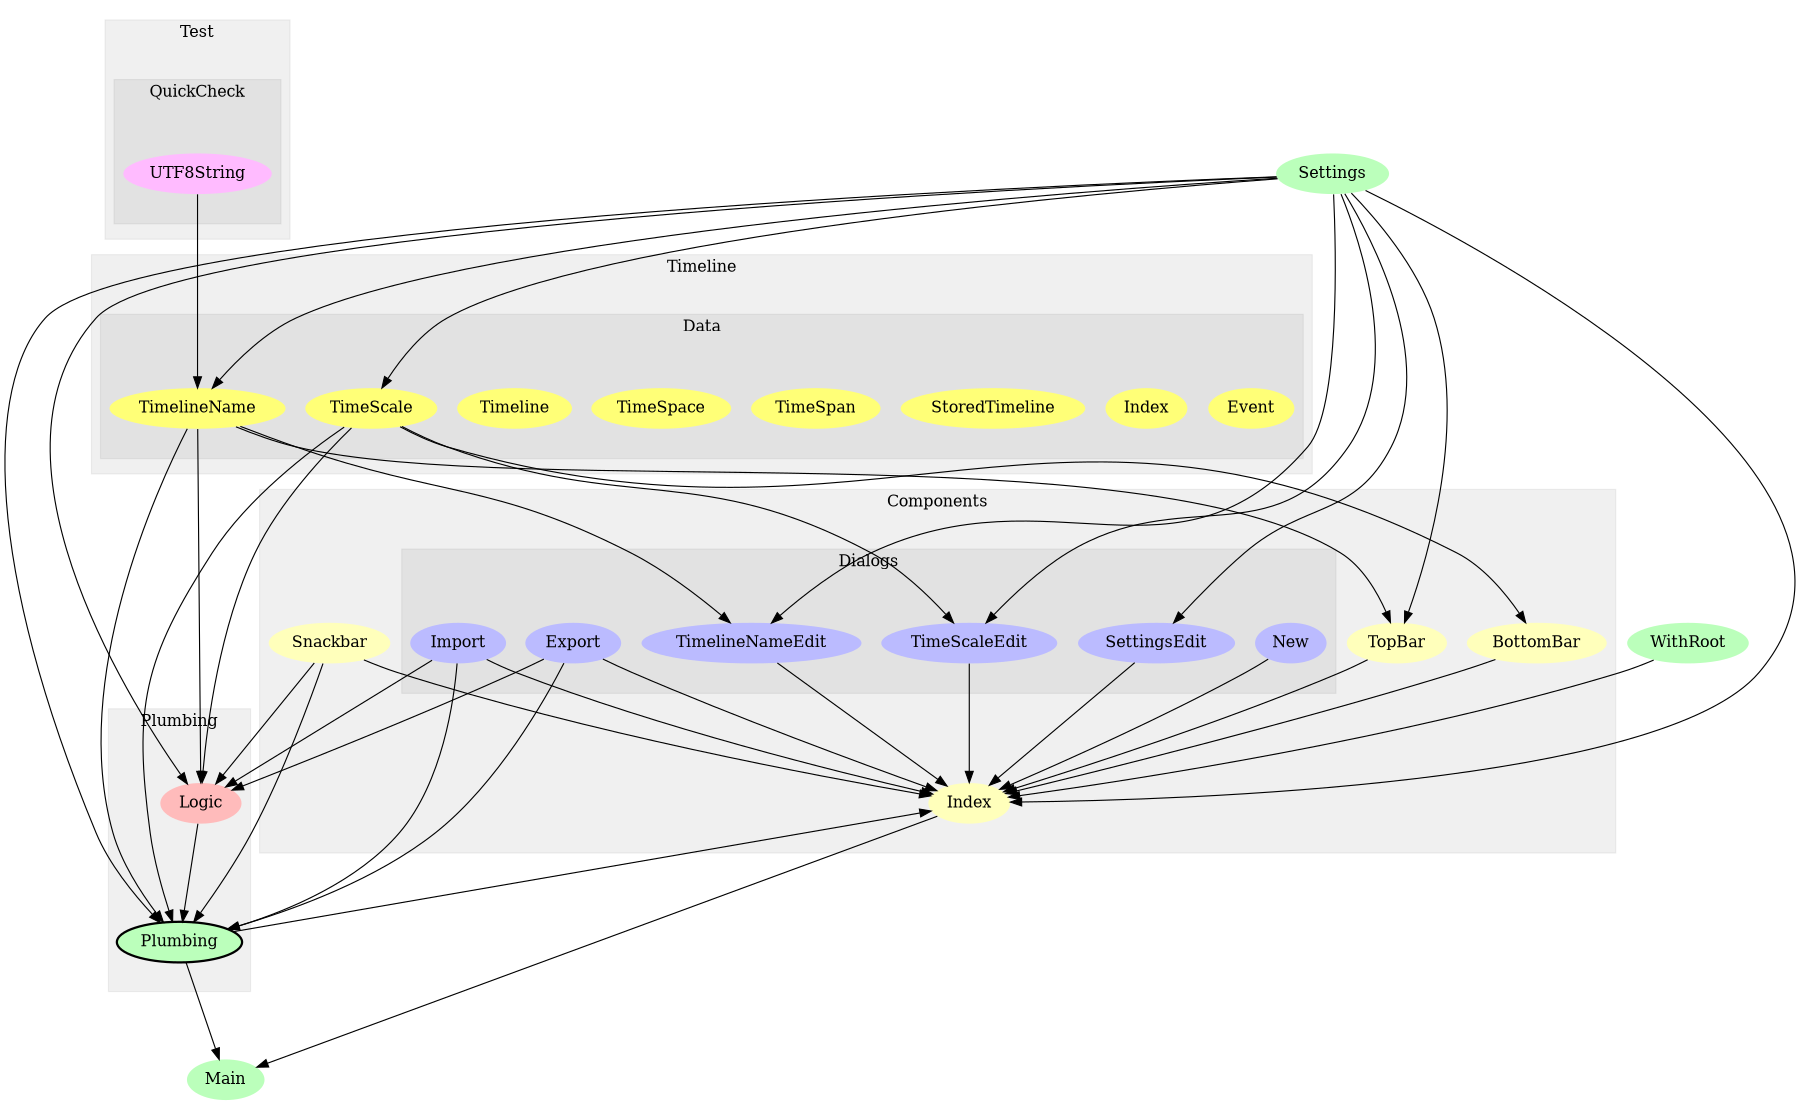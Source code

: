 digraph Modules {
size="12,8";
ratio="fill";
u1[label="WithRoot",style="filled",fillcolor="#bbffbb",penwidth="0"];
u2[label="Main",style="filled",fillcolor="#bbffbb",penwidth="0"];
u14[label="Settings",style="filled",fillcolor="#bbffbb",penwidth="0"];
subgraph cluster_0 {
label="Components";
color="#0000000F";
style="filled";
u4[label="Index",style="filled",fillcolor="#ffffbb",penwidth="0"];
u5[label="TopBar",style="filled",fillcolor="#ffffbb",penwidth="0"];
u12[label="Snackbar",style="filled",fillcolor="#ffffbb",penwidth="0"];
u13[label="BottomBar",style="filled",fillcolor="#ffffbb",penwidth="0"];
subgraph cluster_1 {
label="Dialogs";
color="#0000000F";
style="filled";
u6[label="New",style="filled",fillcolor="#bbbbff",penwidth="0"];
u7[label="Export",style="filled",fillcolor="#bbbbff",penwidth="0"];
u8[label="Import",style="filled",fillcolor="#bbbbff",penwidth="0"];
u9[label="TimeScaleEdit",style="filled",fillcolor="#bbbbff",penwidth="0"];
u10[label="TimelineNameEdit",style="filled",fillcolor="#bbbbff",penwidth="0"];
u11[label="SettingsEdit",style="filled",fillcolor="#bbbbff",penwidth="0"];

}

}
subgraph cluster_2 {
label="Plumbing";
color="#0000000F";
style="filled";
u0[label="Plumbing",style="filled,bold",fillcolor="#bbffbb"];
u3[label="Logic",style="filled",fillcolor="#ffbbbb",penwidth="0"];

}
subgraph cluster_3 {
label="Test";
color="#0000000F";
style="filled";
subgraph cluster_4 {
label="QuickCheck";
color="#0000000F";
style="filled";
u15[label="UTF8String",style="filled",fillcolor="#ffbbff",penwidth="0"];

}

}
subgraph cluster_5 {
label="Timeline";
color="#0000000F";
style="filled";
subgraph cluster_6 {
label="Data";
color="#0000000F";
style="filled";
u16[label="Event",style="filled",fillcolor="#ffff77",penwidth="0"];
u17[label="Index",style="filled",fillcolor="#ffff77",penwidth="0"];
u18[label="StoredTimeline",style="filled",fillcolor="#ffff77",penwidth="0"];
u19[label="TimeSpan",style="filled",fillcolor="#ffff77",penwidth="0"];
u20[label="TimeSpace",style="filled",fillcolor="#ffff77",penwidth="0"];
u21[label="Timeline",style="filled",fillcolor="#ffff77",penwidth="0"];
u22[label="TimelineName",style="filled",fillcolor="#ffff77",penwidth="0"];
u23[label="TimeScale",style="filled",fillcolor="#ffff77",penwidth="0"];

}

}
u3 -> u0;
u7 -> u0;
u8 -> u0;
u12 -> u0;
u14 -> u0;
u22 -> u0;
u23 -> u0;
u0 -> u2;
u4 -> u2;
u7 -> u3;
u8 -> u3;
u12 -> u3;
u14 -> u3;
u22 -> u3;
u23 -> u3;
u0 -> u4;
u1 -> u4;
u5 -> u4;
u6 -> u4;
u7 -> u4;
u8 -> u4;
u9 -> u4;
u10 -> u4;
u11 -> u4;
u12 -> u4;
u13 -> u4;
u14 -> u4;
u14 -> u5;
u22 -> u5;
u14 -> u9;
u23 -> u9;
u14 -> u10;
u22 -> u10;
u14 -> u11;
u23 -> u13;
u14 -> u22;
u15 -> u22;
u14 -> u23;

}
